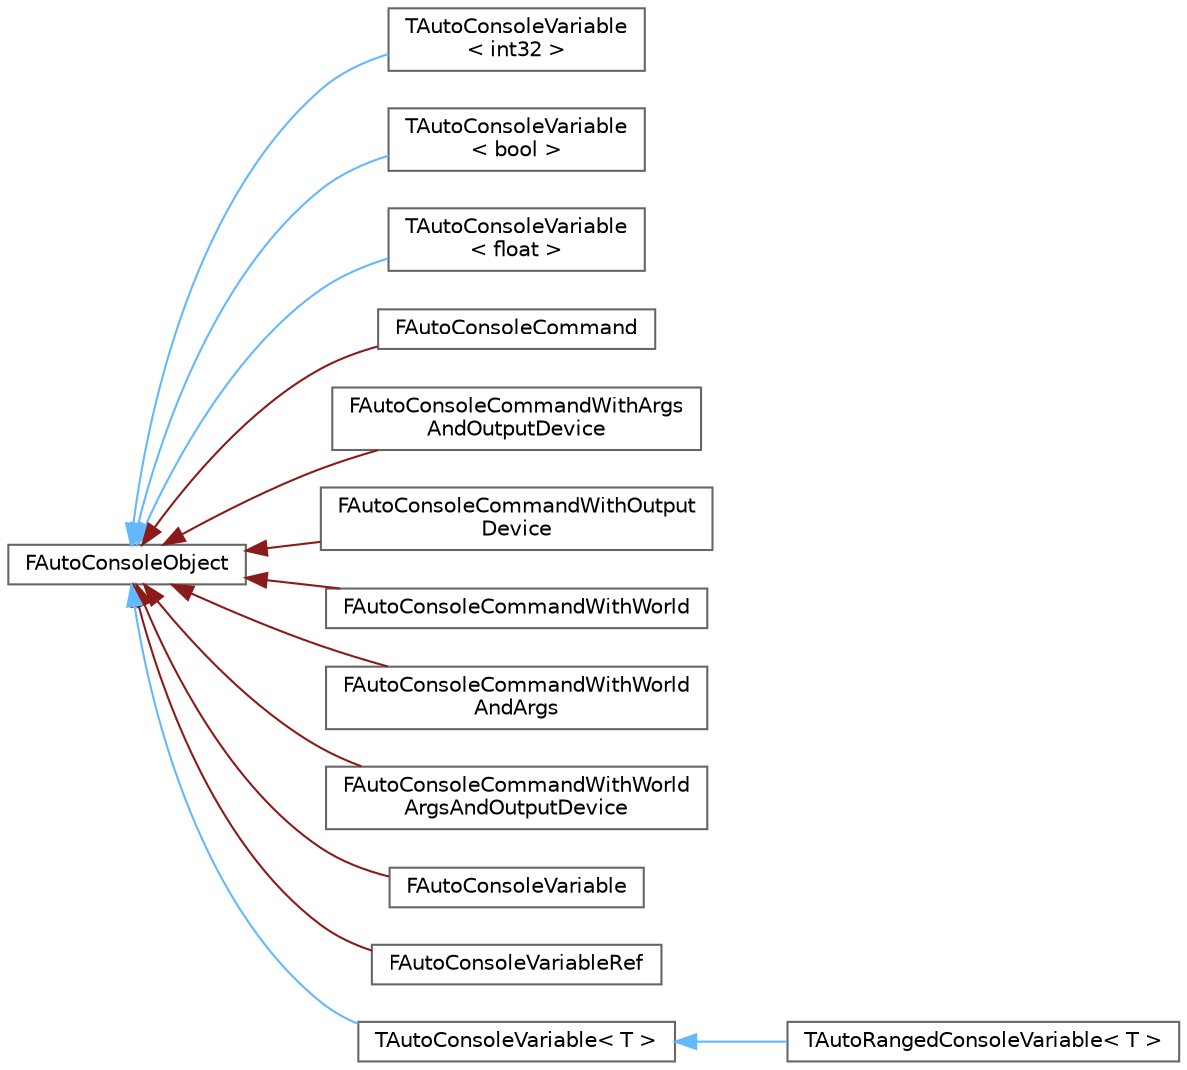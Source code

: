digraph "Graphical Class Hierarchy"
{
 // INTERACTIVE_SVG=YES
 // LATEX_PDF_SIZE
  bgcolor="transparent";
  edge [fontname=Helvetica,fontsize=10,labelfontname=Helvetica,labelfontsize=10];
  node [fontname=Helvetica,fontsize=10,shape=box,height=0.2,width=0.4];
  rankdir="LR";
  Node0 [id="Node000000",label="FAutoConsoleObject",height=0.2,width=0.4,color="grey40", fillcolor="white", style="filled",URL="$dd/d5e/classFAutoConsoleObject.html",tooltip="Base class for autoregistering console commands."];
  Node0 -> Node1 [id="edge3408_Node000000_Node000001",dir="back",color="steelblue1",style="solid",tooltip=" "];
  Node1 [id="Node000001",label="TAutoConsoleVariable\l\< int32 \>",height=0.2,width=0.4,color="grey40", fillcolor="white", style="filled",URL="$d7/d07/classTAutoConsoleVariable.html",tooltip=" "];
  Node0 -> Node2 [id="edge3409_Node000000_Node000002",dir="back",color="steelblue1",style="solid",tooltip=" "];
  Node2 [id="Node000002",label="TAutoConsoleVariable\l\< bool \>",height=0.2,width=0.4,color="grey40", fillcolor="white", style="filled",URL="$d7/d07/classTAutoConsoleVariable.html",tooltip=" "];
  Node0 -> Node3 [id="edge3410_Node000000_Node000003",dir="back",color="steelblue1",style="solid",tooltip=" "];
  Node3 [id="Node000003",label="TAutoConsoleVariable\l\< float \>",height=0.2,width=0.4,color="grey40", fillcolor="white", style="filled",URL="$d7/d07/classTAutoConsoleVariable.html",tooltip=" "];
  Node0 -> Node4 [id="edge3411_Node000000_Node000004",dir="back",color="firebrick4",style="solid",tooltip=" "];
  Node4 [id="Node000004",label="FAutoConsoleCommand",height=0.2,width=0.4,color="grey40", fillcolor="white", style="filled",URL="$d4/da9/classFAutoConsoleCommand.html",tooltip="Autoregistering console command."];
  Node0 -> Node5 [id="edge3412_Node000000_Node000005",dir="back",color="firebrick4",style="solid",tooltip=" "];
  Node5 [id="Node000005",label="FAutoConsoleCommandWithArgs\lAndOutputDevice",height=0.2,width=0.4,color="grey40", fillcolor="white", style="filled",URL="$d5/df0/classFAutoConsoleCommandWithArgsAndOutputDevice.html",tooltip="Autoregistering console command with args and an output device."];
  Node0 -> Node6 [id="edge3413_Node000000_Node000006",dir="back",color="firebrick4",style="solid",tooltip=" "];
  Node6 [id="Node000006",label="FAutoConsoleCommandWithOutput\lDevice",height=0.2,width=0.4,color="grey40", fillcolor="white", style="filled",URL="$de/d98/classFAutoConsoleCommandWithOutputDevice.html",tooltip="Autoregistering console command with an output device."];
  Node0 -> Node7 [id="edge3414_Node000000_Node000007",dir="back",color="firebrick4",style="solid",tooltip=" "];
  Node7 [id="Node000007",label="FAutoConsoleCommandWithWorld",height=0.2,width=0.4,color="grey40", fillcolor="white", style="filled",URL="$db/dd0/classFAutoConsoleCommandWithWorld.html",tooltip="Autoregistering console command with a world."];
  Node0 -> Node8 [id="edge3415_Node000000_Node000008",dir="back",color="firebrick4",style="solid",tooltip=" "];
  Node8 [id="Node000008",label="FAutoConsoleCommandWithWorld\lAndArgs",height=0.2,width=0.4,color="grey40", fillcolor="white", style="filled",URL="$de/da3/classFAutoConsoleCommandWithWorldAndArgs.html",tooltip="Autoregistering console command with a world and arguments."];
  Node0 -> Node9 [id="edge3416_Node000000_Node000009",dir="back",color="firebrick4",style="solid",tooltip=" "];
  Node9 [id="Node000009",label="FAutoConsoleCommandWithWorld\lArgsAndOutputDevice",height=0.2,width=0.4,color="grey40", fillcolor="white", style="filled",URL="$dd/dab/classFAutoConsoleCommandWithWorldArgsAndOutputDevice.html",tooltip="Autoregistering console command with world, args, an output device."];
  Node0 -> Node10 [id="edge3417_Node000000_Node000010",dir="back",color="firebrick4",style="solid",tooltip=" "];
  Node10 [id="Node000010",label="FAutoConsoleVariable",height=0.2,width=0.4,color="grey40", fillcolor="white", style="filled",URL="$d5/de2/classFAutoConsoleVariable.html",tooltip="Autoregistering float, int or string console variable."];
  Node0 -> Node11 [id="edge3418_Node000000_Node000011",dir="back",color="firebrick4",style="solid",tooltip=" "];
  Node11 [id="Node000011",label="FAutoConsoleVariableRef",height=0.2,width=0.4,color="grey40", fillcolor="white", style="filled",URL="$d8/d21/classFAutoConsoleVariableRef.html",tooltip="Autoregistering float, int, bool, FString REF variable class...this changes that value when the conso..."];
  Node0 -> Node12 [id="edge3419_Node000000_Node000012",dir="back",color="steelblue1",style="solid",tooltip=" "];
  Node12 [id="Node000012",label="TAutoConsoleVariable\< T \>",height=0.2,width=0.4,color="grey40", fillcolor="white", style="filled",URL="$d7/d07/classTAutoConsoleVariable.html",tooltip="Autoregistering float, int variable class...this changes that value when the console variable is chan..."];
  Node12 -> Node13 [id="edge3420_Node000012_Node000013",dir="back",color="steelblue1",style="solid",tooltip=" "];
  Node13 [id="Node000013",label="TAutoRangedConsoleVariable\< T \>",height=0.2,width=0.4,color="grey40", fillcolor="white", style="filled",URL="$d3/d62/classTAutoRangedConsoleVariable.html",tooltip="A class to create a ranged console variable."];
}
